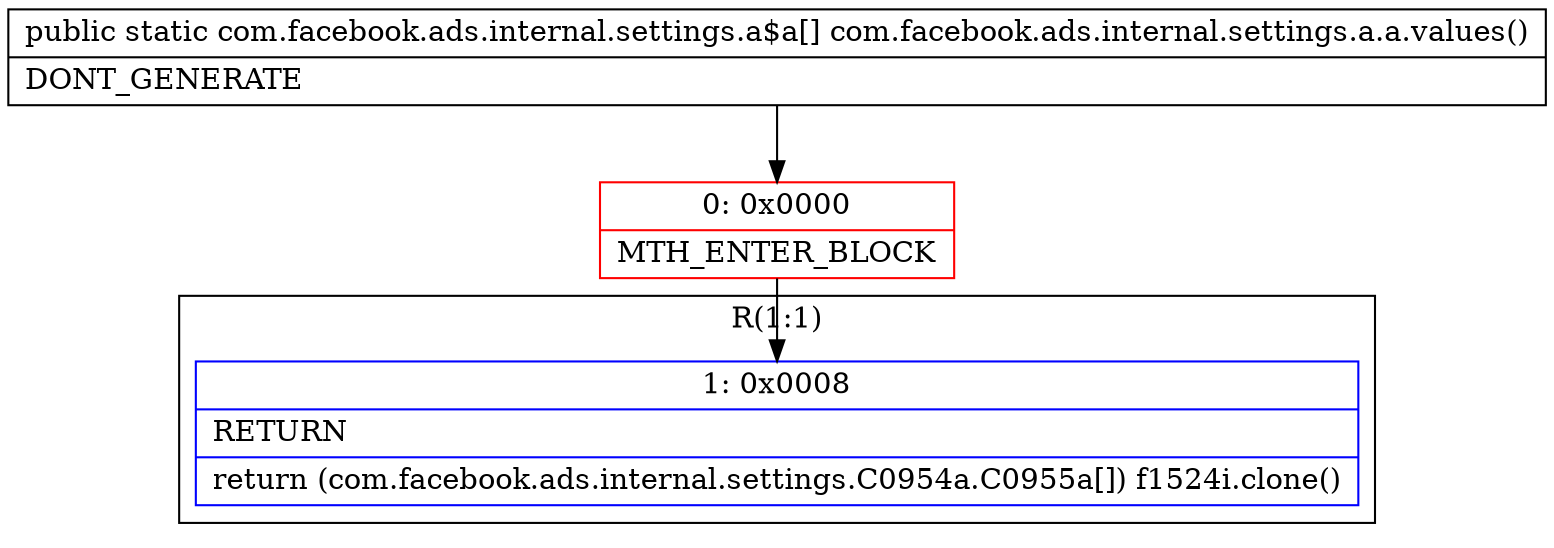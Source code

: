 digraph "CFG forcom.facebook.ads.internal.settings.a.a.values()[Lcom\/facebook\/ads\/internal\/settings\/a$a;" {
subgraph cluster_Region_1033166682 {
label = "R(1:1)";
node [shape=record,color=blue];
Node_1 [shape=record,label="{1\:\ 0x0008|RETURN\l|return (com.facebook.ads.internal.settings.C0954a.C0955a[]) f1524i.clone()\l}"];
}
Node_0 [shape=record,color=red,label="{0\:\ 0x0000|MTH_ENTER_BLOCK\l}"];
MethodNode[shape=record,label="{public static com.facebook.ads.internal.settings.a$a[] com.facebook.ads.internal.settings.a.a.values()  | DONT_GENERATE\l}"];
MethodNode -> Node_0;
Node_0 -> Node_1;
}

